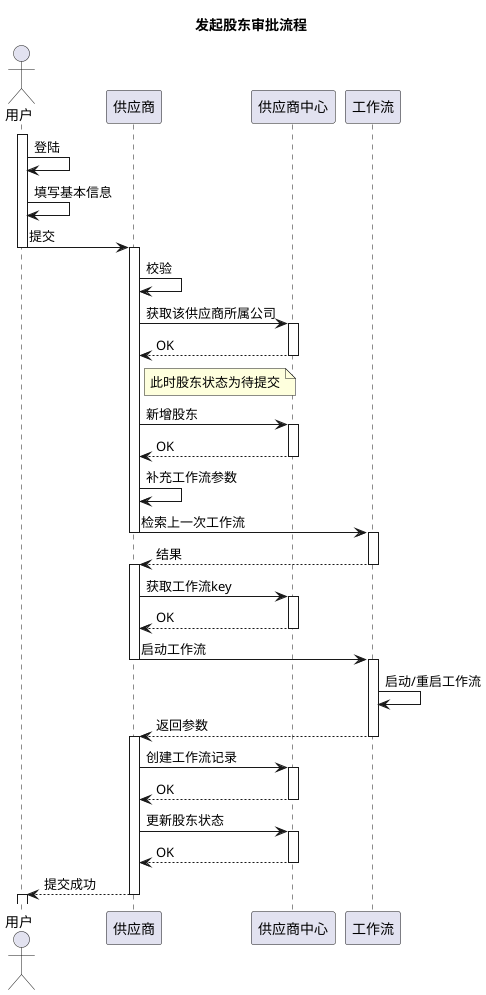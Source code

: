 @startuml

title 发起股东审批流程

actor 用户 as user
participant 供应商 as cpm
participant 供应商中心 as center
participant 工作流 as workflow

activate user
user -> user: 登陆
user -> user: 填写基本信息
user -> cpm: 提交
deactivate user

activate cpm
cpm -> cpm: 校验
cpm -> center: 获取该供应商所属公司
activate center
center --> cpm: OK
deactivate center
note right of cpm: 此时股东状态为待提交
cpm -> center: 新增股东
activate center
center --> cpm: OK
deactivate center
cpm -> cpm: 补充工作流参数
cpm -> workflow: 检索上一次工作流
deactivate cpm

activate workflow
workflow --> cpm: 结果
deactivate workflow

activate cpm
cpm -> center: 获取工作流key
activate center
center --> cpm: OK
deactivate center
cpm -> workflow: 启动工作流
deactivate cpm

activate workflow
workflow -> workflow: 启动/重启工作流
workflow --> cpm: 返回参数
deactivate workflow

activate cpm
cpm -> center: 创建工作流记录
activate center
center --> cpm: OK
deactivate center
cpm -> center: 更新股东状态
activate center
center --> cpm: OK
deactivate center
cpm --> user: 提交成功
deactivate cpm

activate user

@enduml